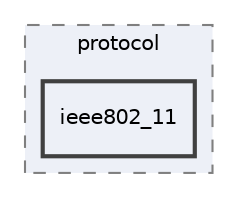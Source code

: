 digraph "/Users/jlu/zeek/src/packet_analysis/protocol/ieee802_11"
{
 // LATEX_PDF_SIZE
  edge [fontname="Helvetica",fontsize="10",labelfontname="Helvetica",labelfontsize="10"];
  node [fontname="Helvetica",fontsize="10",shape=record];
  compound=true
  subgraph clusterdir_d66370ba551cea76de8be34d28adc26c {
    graph [ bgcolor="#edf0f7", pencolor="grey50", style="filled,dashed,", label="protocol", fontname="Helvetica", fontsize="10", URL="dir_d66370ba551cea76de8be34d28adc26c.html"]
  dir_f8190e9800b849b35b97528aa89f333f [shape=box, label="ieee802_11", style="filled,bold,", fillcolor="#edf0f7", color="grey25", URL="dir_f8190e9800b849b35b97528aa89f333f.html"];
  }
}
